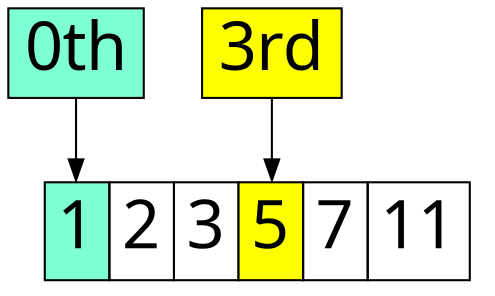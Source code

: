 digraph G {
    node [ shape=box, style=filled, fillcolor=white, fontname="PT Mono", fontsize=32 ]

    list [
        shape=none
        label=<<table border="0" cellspacing="0" cellpadding="5">
            <tr>
                <td port="p0" border="1" bgcolor="aquamarine">1</td>
                <td border="1">2</td>
                <td border="1">3</td>
                <td port="p3" border="1" bgcolor="yellow">5</td>
                <td border="1">7</td>
                <td border="1">11</td>
            </tr>
        </table>>
    ]

    zero  -> list:p0
    three -> list:p3

    zero  [ label="0th", fillcolor=aquamarine ]
    three [ label="3rd", fillcolor=yellow]
}
